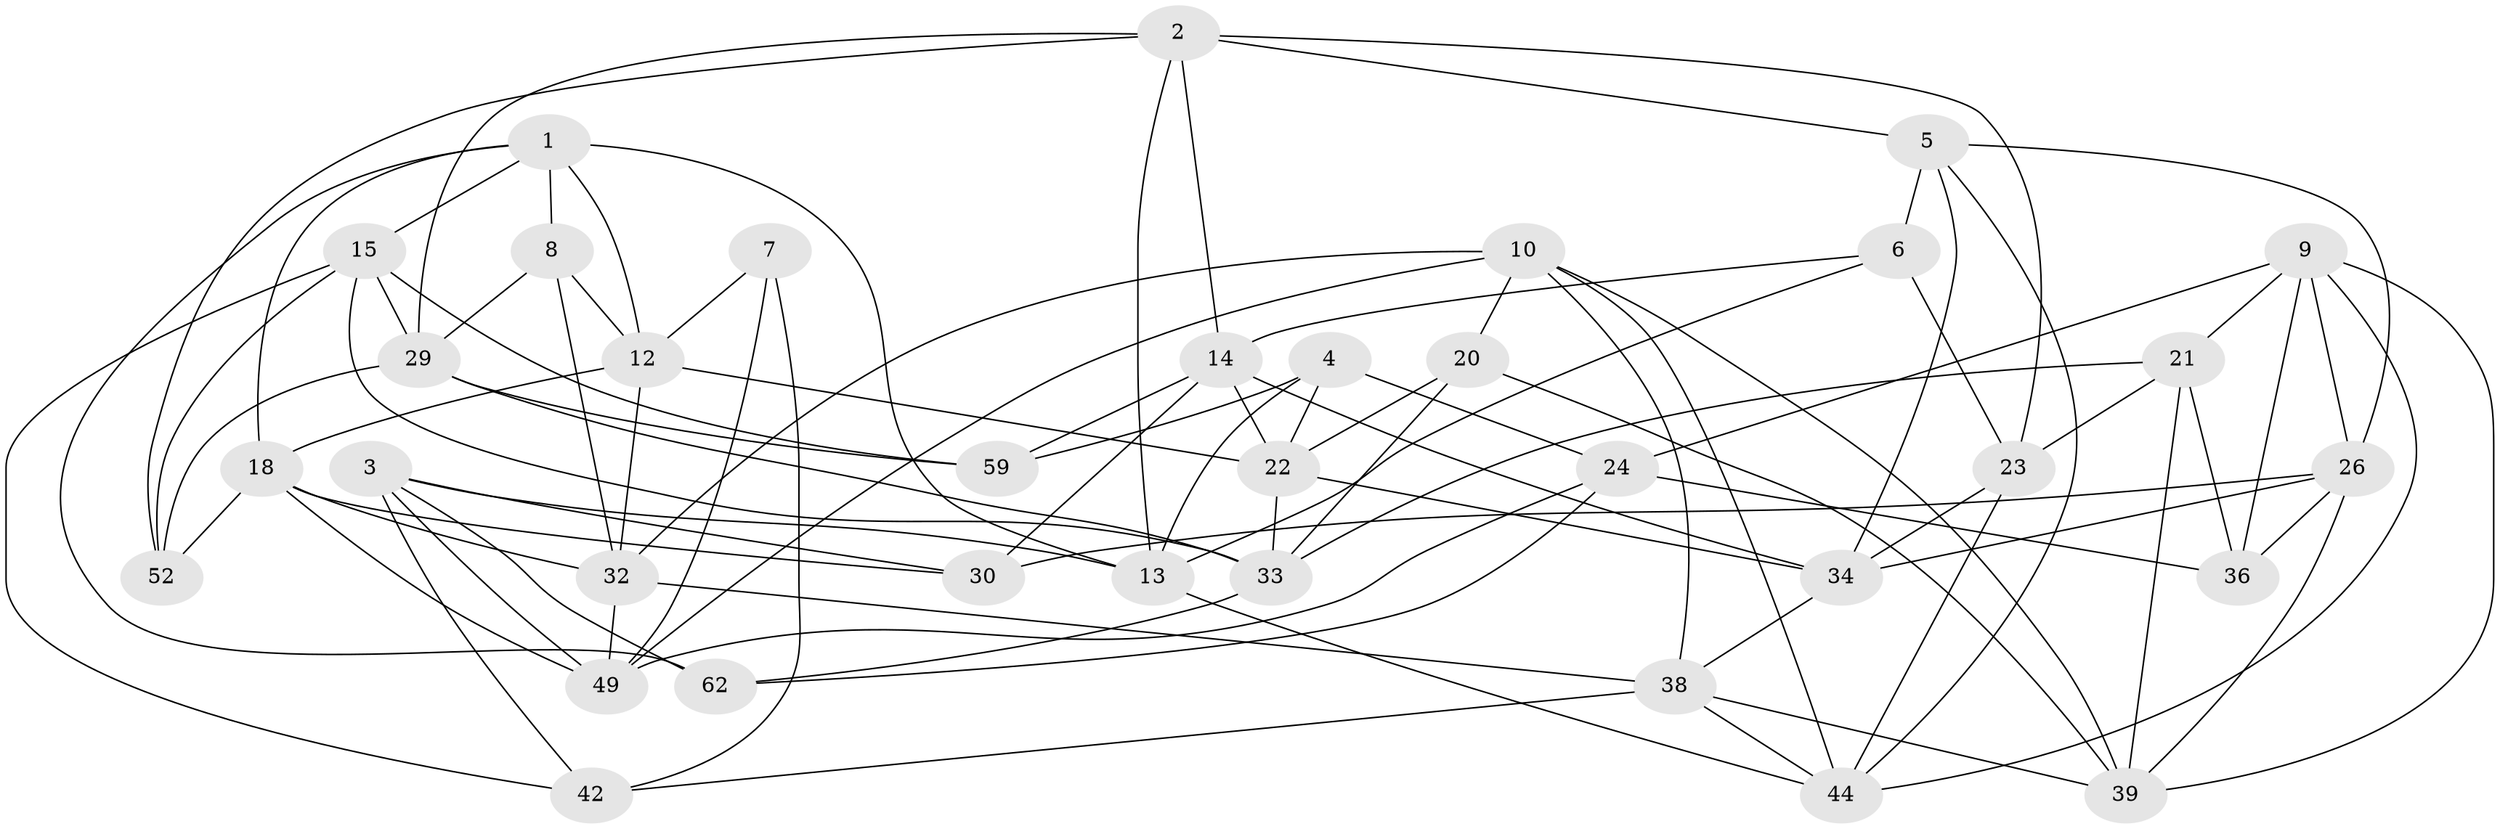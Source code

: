 // Generated by graph-tools (version 1.1) at 2025/24/03/03/25 07:24:23]
// undirected, 35 vertices, 91 edges
graph export_dot {
graph [start="1"]
  node [color=gray90,style=filled];
  1 [super="+19"];
  2 [super="+16"];
  3 [super="+11"];
  4;
  5 [super="+31"];
  6 [super="+57"];
  7;
  8;
  9 [super="+40"];
  10 [super="+25"];
  12 [super="+60"];
  13 [super="+17"];
  14 [super="+27"];
  15 [super="+50"];
  18 [super="+51"];
  20;
  21 [super="+58"];
  22 [super="+35"];
  23 [super="+28"];
  24 [super="+37"];
  26 [super="+53"];
  29 [super="+43"];
  30;
  32 [super="+61"];
  33 [super="+41"];
  34 [super="+47"];
  36 [super="+48"];
  38 [super="+45"];
  39 [super="+54"];
  42 [super="+55"];
  44 [super="+46"];
  49 [super="+56"];
  52;
  59;
  62;
  1 -- 62;
  1 -- 12;
  1 -- 8;
  1 -- 15;
  1 -- 13;
  1 -- 18;
  2 -- 13;
  2 -- 14;
  2 -- 29;
  2 -- 52;
  2 -- 23;
  2 -- 5;
  3 -- 49;
  3 -- 30;
  3 -- 13;
  3 -- 62;
  3 -- 42 [weight=2];
  4 -- 59;
  4 -- 24;
  4 -- 13;
  4 -- 22;
  5 -- 6 [weight=2];
  5 -- 34;
  5 -- 26;
  5 -- 44;
  6 -- 23 [weight=2];
  6 -- 13;
  6 -- 14;
  7 -- 49;
  7 -- 42 [weight=2];
  7 -- 12;
  8 -- 32;
  8 -- 12;
  8 -- 29;
  9 -- 24;
  9 -- 39;
  9 -- 36;
  9 -- 26;
  9 -- 44;
  9 -- 21;
  10 -- 39;
  10 -- 32;
  10 -- 20;
  10 -- 38;
  10 -- 49;
  10 -- 44;
  12 -- 22;
  12 -- 32;
  12 -- 18;
  13 -- 44;
  14 -- 30;
  14 -- 59;
  14 -- 34;
  14 -- 22;
  15 -- 29;
  15 -- 33;
  15 -- 42;
  15 -- 59;
  15 -- 52;
  18 -- 30;
  18 -- 52;
  18 -- 32;
  18 -- 49;
  20 -- 33;
  20 -- 39;
  20 -- 22;
  21 -- 39;
  21 -- 33;
  21 -- 36 [weight=2];
  21 -- 23;
  22 -- 34;
  22 -- 33;
  23 -- 34;
  23 -- 44;
  24 -- 62;
  24 -- 36 [weight=2];
  24 -- 49;
  26 -- 30;
  26 -- 39;
  26 -- 36;
  26 -- 34;
  29 -- 52;
  29 -- 33;
  29 -- 59;
  32 -- 49;
  32 -- 38;
  33 -- 62;
  34 -- 38;
  38 -- 44;
  38 -- 42;
  38 -- 39;
}
